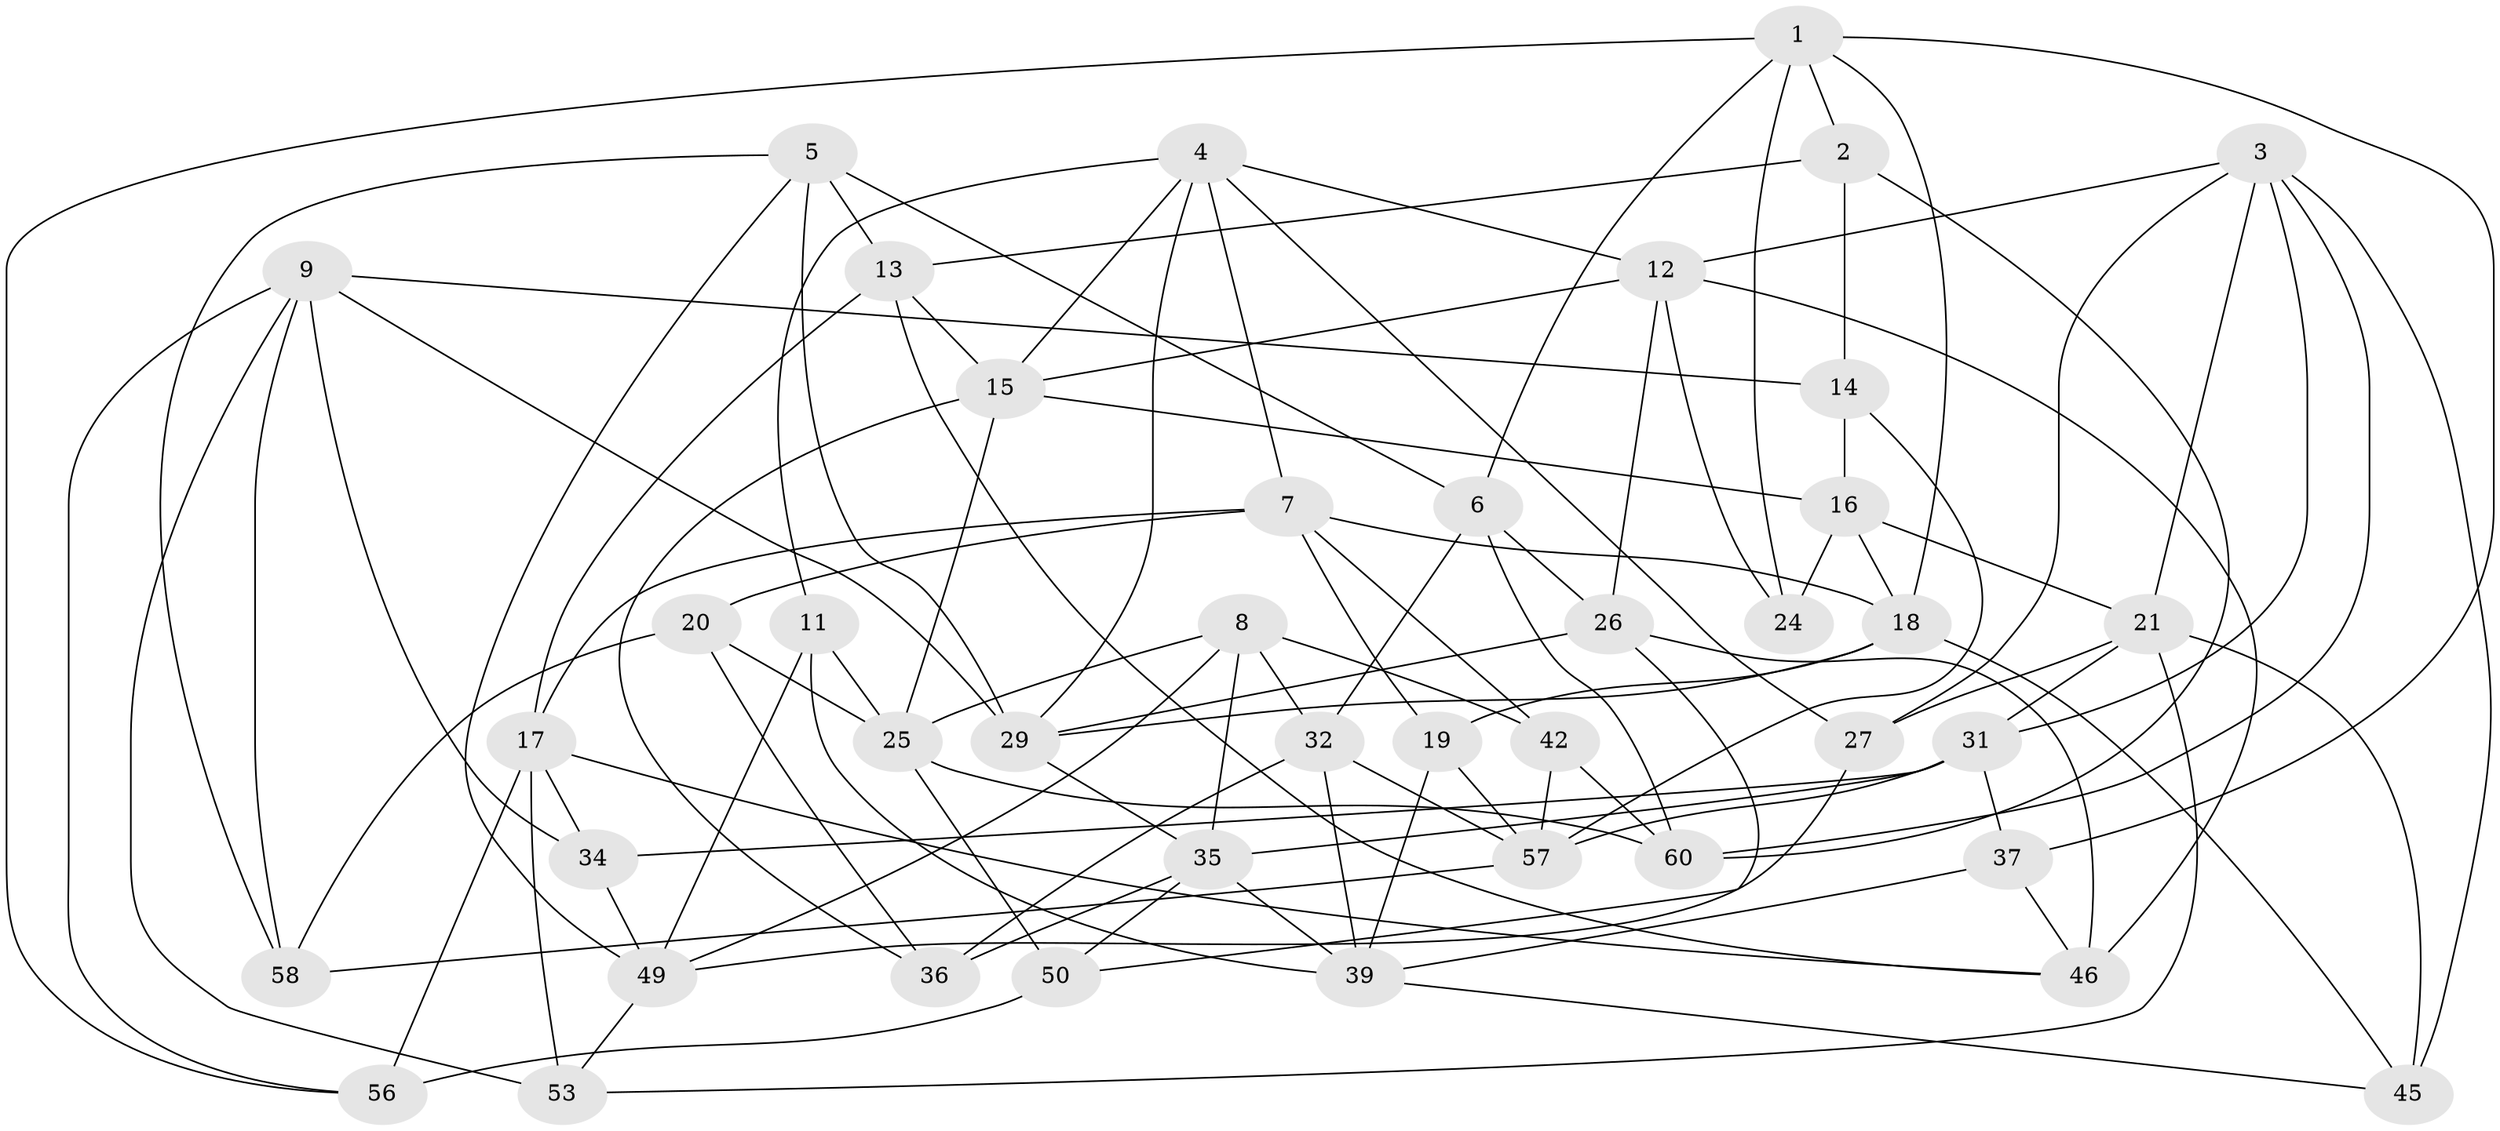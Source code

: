 // original degree distribution, {4: 1.0}
// Generated by graph-tools (version 1.1) at 2025/11/02/27/25 16:11:48]
// undirected, 42 vertices, 105 edges
graph export_dot {
graph [start="1"]
  node [color=gray90,style=filled];
  1 [super="+54"];
  2;
  3 [super="+10"];
  4 [super="+38"];
  5 [super="+64"];
  6 [super="+33"];
  7 [super="+43"];
  8 [super="+47"];
  9 [super="+30"];
  11;
  12 [super="+22"];
  13 [super="+41"];
  14;
  15 [super="+23"];
  16 [super="+67"];
  17 [super="+28"];
  18 [super="+52"];
  19;
  20;
  21 [super="+44"];
  24;
  25 [super="+51"];
  26 [super="+48"];
  27;
  29 [super="+40"];
  31 [super="+55"];
  32 [super="+62"];
  34;
  35 [super="+68"];
  36;
  37;
  39 [super="+61"];
  42;
  45;
  46 [super="+66"];
  49 [super="+63"];
  50;
  53;
  56;
  57 [super="+59"];
  58;
  60 [super="+65"];
  1 -- 56;
  1 -- 37;
  1 -- 2;
  1 -- 24;
  1 -- 18;
  1 -- 6;
  2 -- 13;
  2 -- 14;
  2 -- 60;
  3 -- 45;
  3 -- 27;
  3 -- 12;
  3 -- 60;
  3 -- 21;
  3 -- 31;
  4 -- 11;
  4 -- 12;
  4 -- 15;
  4 -- 27;
  4 -- 29;
  4 -- 7;
  5 -- 58;
  5 -- 13 [weight=2];
  5 -- 49;
  5 -- 29;
  5 -- 6;
  6 -- 60 [weight=2];
  6 -- 26;
  6 -- 32;
  7 -- 19;
  7 -- 20;
  7 -- 17;
  7 -- 18;
  7 -- 42;
  8 -- 42;
  8 -- 49;
  8 -- 32 [weight=2];
  8 -- 35;
  8 -- 25;
  9 -- 53;
  9 -- 58;
  9 -- 14;
  9 -- 56;
  9 -- 34;
  9 -- 29;
  11 -- 39;
  11 -- 49;
  11 -- 25;
  12 -- 46;
  12 -- 24;
  12 -- 15;
  12 -- 26;
  13 -- 15;
  13 -- 17;
  13 -- 46;
  14 -- 57;
  14 -- 16;
  15 -- 36;
  15 -- 25;
  15 -- 16;
  16 -- 24 [weight=2];
  16 -- 18;
  16 -- 21;
  17 -- 34;
  17 -- 56;
  17 -- 53;
  17 -- 46;
  18 -- 19;
  18 -- 45;
  18 -- 29;
  19 -- 57;
  19 -- 39;
  20 -- 25;
  20 -- 58;
  20 -- 36;
  21 -- 53;
  21 -- 45;
  21 -- 27;
  21 -- 31;
  25 -- 50;
  25 -- 60;
  26 -- 50;
  26 -- 29;
  26 -- 46 [weight=2];
  27 -- 49;
  29 -- 35;
  31 -- 35;
  31 -- 57;
  31 -- 34;
  31 -- 37;
  32 -- 39;
  32 -- 57;
  32 -- 36;
  34 -- 49;
  35 -- 36;
  35 -- 50;
  35 -- 39;
  37 -- 39;
  37 -- 46;
  39 -- 45;
  42 -- 57;
  42 -- 60;
  49 -- 53;
  50 -- 56;
  57 -- 58;
}
